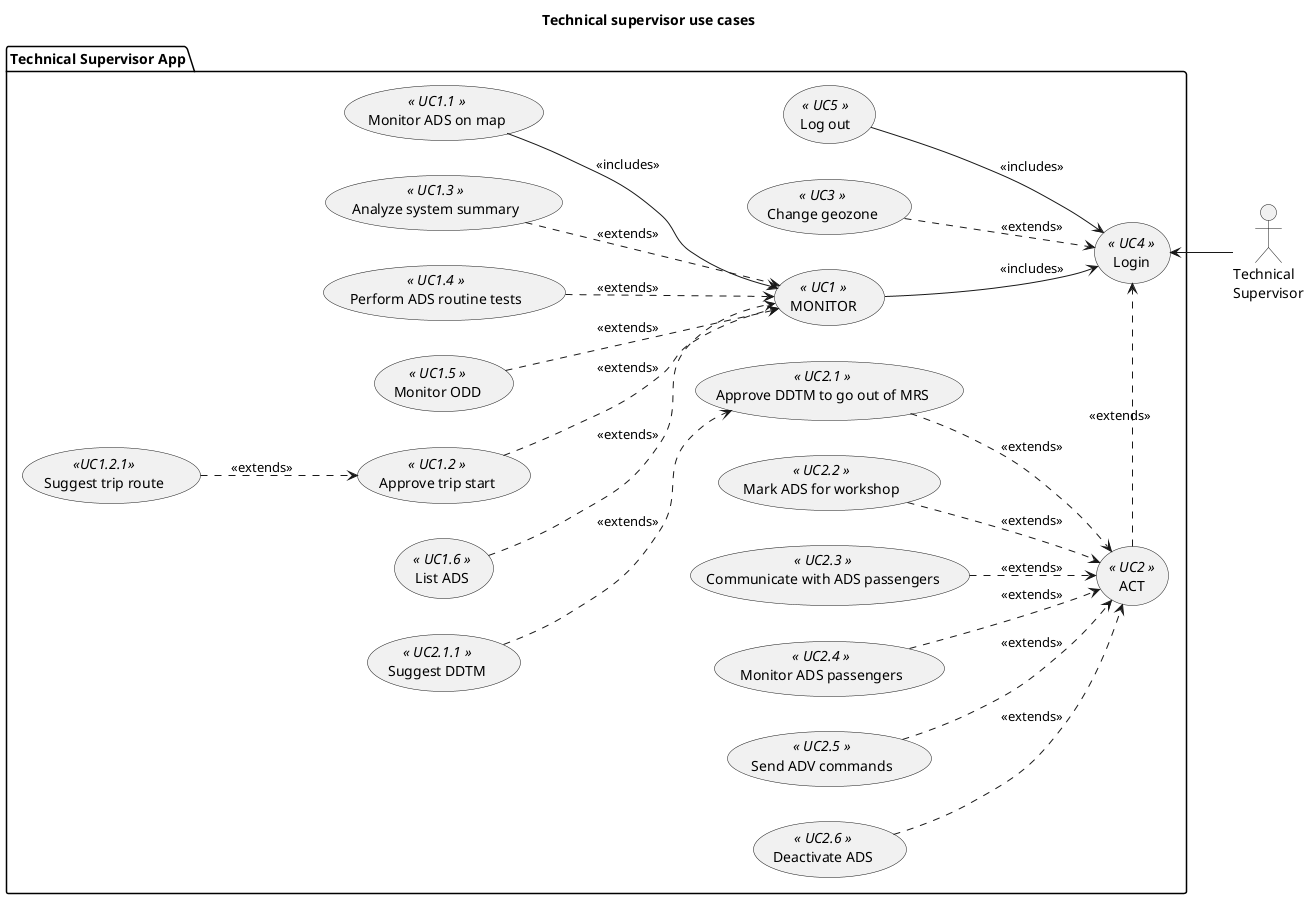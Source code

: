 @startuml ts_use_cases
title Technical supervisor use cases

left to right direction

actor :Technical\nSupervisor: as TS1

package "Technical Supervisor App" {
    usecase UC4 as (Login) <<  UC4  >>
    usecase UC5 as (Log out) <<  UC5  >>
    usecase UC1 as (MONITOR)<<  UC1  >>
    usecase UC2 as (ACT) <<  UC2  >>
    usecase UC3 as (Change geozone) <<  UC3  >>

    ' Supervise system
    usecase UC102 as (Monitor ADS on map) <<  UC1.1  >>
    usecase UC100 as (Approve trip start) <<  UC1.2  >>
    usecase UC101 as (Analyze system summary) <<  UC1.3  >>
    usecase UC104 as (Perform ADS routine tests) <<  UC1.4  >>
    usecase UC105 as (Monitor ODD) <<  UC1.5  >>
    usecase UC106 as (Suggest trip route) << UC1.2.1 >>
    usecase UC107 as (List ADS) <<  UC1.6  >>

    ' Supervise ADS
    usecase UC201 as (Approve DDTM to go out of MRS) <<  UC2.1  >>
    usecase UC202 as (Suggest DDTM) <<  UC2.1.1  >>
    usecase UC203 as (Mark ADS for workshop) <<  UC2.2  >>
    usecase UC204 as (Communicate with ADS passengers) <<  UC2.3  >>
    usecase UC205 as (Monitor ADS passengers) <<  UC2.4  >>
    usecase UC206 as (Send ADV commands) <<  UC2.5  >>
    usecase UC207 as (Deactivate ADS) <<  UC2.6  >>
}

' User connections
TS1 -up-> UC4
UC2 -> UC4 #line.dashed : <<extends>> 
UC1 --> UC4 : <<includes>> 
UC3 --> UC4 #line.dashed : <<extends>> 
UC5 --> UC4 : <<includes>>

' Supervise system
UC100 --> UC1 #line.dashed : <<extends>>
UC106 --> UC100 #line.dashed : <<extends>>
UC101 --> UC1 #line.dashed : <<extends>>
UC102 --> UC1 : <<includes>>
UC104 --> UC1 #line.dashed : <<extends>>
UC105 --> UC1 #line.dashed : <<extends>>
UC107 --> UC1 #line.dashed : <<extends>>

' Supervise ADS
UC201 --> UC2 #line.dashed : <<extends>>
UC202 --> UC201 #line.dashed : <<extends>>
UC203 --> UC2 #line.dashed : <<extends>>
UC204 --> UC2 #line.dashed : <<extends>>
UC205 --> UC2 #line.dashed : <<extends>>
UC206 --> UC2 #line.dashed : <<extends>>
UC207 --> UC2 #line.dashed : <<extends>>

@enduml

